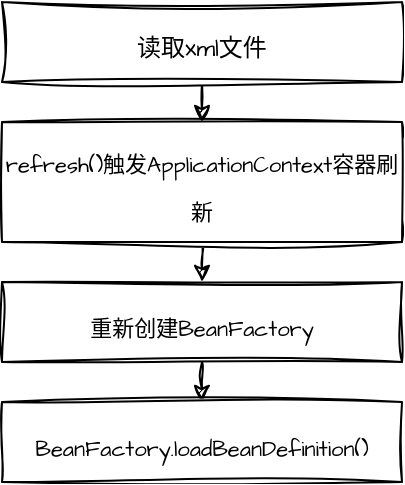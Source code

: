 <mxfile version="21.6.1" type="github">
  <diagram id="C5RBs43oDa-KdzZeNtuy" name="Page-1">
    <mxGraphModel dx="1072" dy="565" grid="1" gridSize="10" guides="1" tooltips="1" connect="1" arrows="1" fold="1" page="1" pageScale="1" pageWidth="827" pageHeight="1169" math="0" shadow="0">
      <root>
        <mxCell id="WIyWlLk6GJQsqaUBKTNV-0" />
        <mxCell id="WIyWlLk6GJQsqaUBKTNV-1" parent="WIyWlLk6GJQsqaUBKTNV-0" />
        <mxCell id="VLxxkqN5ATO2YBqauD9t-4" style="edgeStyle=orthogonalEdgeStyle;rounded=0;sketch=1;hachureGap=4;jiggle=2;curveFitting=1;orthogonalLoop=1;jettySize=auto;html=1;exitX=0.5;exitY=1;exitDx=0;exitDy=0;entryX=0.5;entryY=0;entryDx=0;entryDy=0;fontFamily=Architects Daughter;fontSource=https%3A%2F%2Ffonts.googleapis.com%2Fcss%3Ffamily%3DArchitects%2BDaughter;fontSize=16;" edge="1" parent="WIyWlLk6GJQsqaUBKTNV-1" source="VLxxkqN5ATO2YBqauD9t-1" target="VLxxkqN5ATO2YBqauD9t-3">
          <mxGeometry relative="1" as="geometry" />
        </mxCell>
        <mxCell id="VLxxkqN5ATO2YBqauD9t-1" value="&lt;font style=&quot;font-size: 12px;&quot;&gt;读取xml文件&lt;/font&gt;" style="rounded=0;whiteSpace=wrap;html=1;sketch=1;hachureGap=4;jiggle=2;curveFitting=1;fontFamily=Architects Daughter;fontSource=https%3A%2F%2Ffonts.googleapis.com%2Fcss%3Ffamily%3DArchitects%2BDaughter;fontSize=20;" vertex="1" parent="WIyWlLk6GJQsqaUBKTNV-1">
          <mxGeometry x="50" y="20" width="200" height="40" as="geometry" />
        </mxCell>
        <mxCell id="VLxxkqN5ATO2YBqauD9t-6" style="edgeStyle=orthogonalEdgeStyle;rounded=0;sketch=1;hachureGap=4;jiggle=2;curveFitting=1;orthogonalLoop=1;jettySize=auto;html=1;exitX=0.5;exitY=1;exitDx=0;exitDy=0;entryX=0.5;entryY=0;entryDx=0;entryDy=0;fontFamily=Architects Daughter;fontSource=https%3A%2F%2Ffonts.googleapis.com%2Fcss%3Ffamily%3DArchitects%2BDaughter;fontSize=16;" edge="1" parent="WIyWlLk6GJQsqaUBKTNV-1" source="VLxxkqN5ATO2YBqauD9t-3" target="VLxxkqN5ATO2YBqauD9t-5">
          <mxGeometry relative="1" as="geometry" />
        </mxCell>
        <mxCell id="VLxxkqN5ATO2YBqauD9t-3" value="&lt;font style=&quot;font-size: 11px;&quot;&gt;refresh()触发ApplicationContext容器刷新&lt;/font&gt;" style="rounded=0;whiteSpace=wrap;html=1;sketch=1;hachureGap=4;jiggle=2;curveFitting=1;fontFamily=Architects Daughter;fontSource=https%3A%2F%2Ffonts.googleapis.com%2Fcss%3Ffamily%3DArchitects%2BDaughter;fontSize=20;" vertex="1" parent="WIyWlLk6GJQsqaUBKTNV-1">
          <mxGeometry x="50" y="80" width="200" height="60" as="geometry" />
        </mxCell>
        <mxCell id="VLxxkqN5ATO2YBqauD9t-8" style="edgeStyle=orthogonalEdgeStyle;rounded=0;sketch=1;hachureGap=4;jiggle=2;curveFitting=1;orthogonalLoop=1;jettySize=auto;html=1;exitX=0.5;exitY=1;exitDx=0;exitDy=0;entryX=0.5;entryY=0;entryDx=0;entryDy=0;fontFamily=Architects Daughter;fontSource=https%3A%2F%2Ffonts.googleapis.com%2Fcss%3Ffamily%3DArchitects%2BDaughter;fontSize=16;" edge="1" parent="WIyWlLk6GJQsqaUBKTNV-1" source="VLxxkqN5ATO2YBqauD9t-5" target="VLxxkqN5ATO2YBqauD9t-7">
          <mxGeometry relative="1" as="geometry" />
        </mxCell>
        <mxCell id="VLxxkqN5ATO2YBqauD9t-5" value="&lt;span style=&quot;font-size: 11px;&quot;&gt;重新创建BeanFactory&lt;/span&gt;" style="rounded=0;whiteSpace=wrap;html=1;sketch=1;hachureGap=4;jiggle=2;curveFitting=1;fontFamily=Architects Daughter;fontSource=https%3A%2F%2Ffonts.googleapis.com%2Fcss%3Ffamily%3DArchitects%2BDaughter;fontSize=20;" vertex="1" parent="WIyWlLk6GJQsqaUBKTNV-1">
          <mxGeometry x="50" y="160" width="200" height="40" as="geometry" />
        </mxCell>
        <mxCell id="VLxxkqN5ATO2YBqauD9t-7" value="&lt;span style=&quot;font-size: 11px;&quot;&gt;BeanFactory.loadBeanDefinition()&lt;/span&gt;" style="rounded=0;whiteSpace=wrap;html=1;sketch=1;hachureGap=4;jiggle=2;curveFitting=1;fontFamily=Architects Daughter;fontSource=https%3A%2F%2Ffonts.googleapis.com%2Fcss%3Ffamily%3DArchitects%2BDaughter;fontSize=20;" vertex="1" parent="WIyWlLk6GJQsqaUBKTNV-1">
          <mxGeometry x="50" y="220" width="200" height="40" as="geometry" />
        </mxCell>
      </root>
    </mxGraphModel>
  </diagram>
</mxfile>
